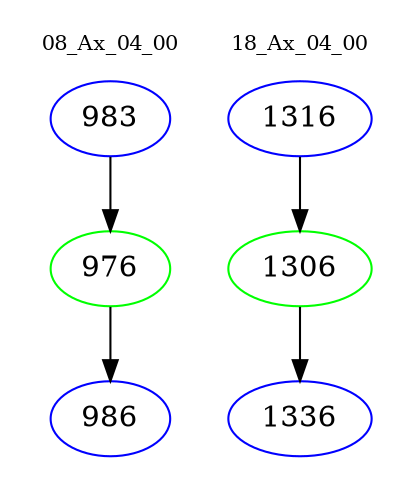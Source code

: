digraph{
subgraph cluster_0 {
color = white
label = "08_Ax_04_00";
fontsize=10;
T0_983 [label="983", color="blue"]
T0_983 -> T0_976 [color="black"]
T0_976 [label="976", color="green"]
T0_976 -> T0_986 [color="black"]
T0_986 [label="986", color="blue"]
}
subgraph cluster_1 {
color = white
label = "18_Ax_04_00";
fontsize=10;
T1_1316 [label="1316", color="blue"]
T1_1316 -> T1_1306 [color="black"]
T1_1306 [label="1306", color="green"]
T1_1306 -> T1_1336 [color="black"]
T1_1336 [label="1336", color="blue"]
}
}
